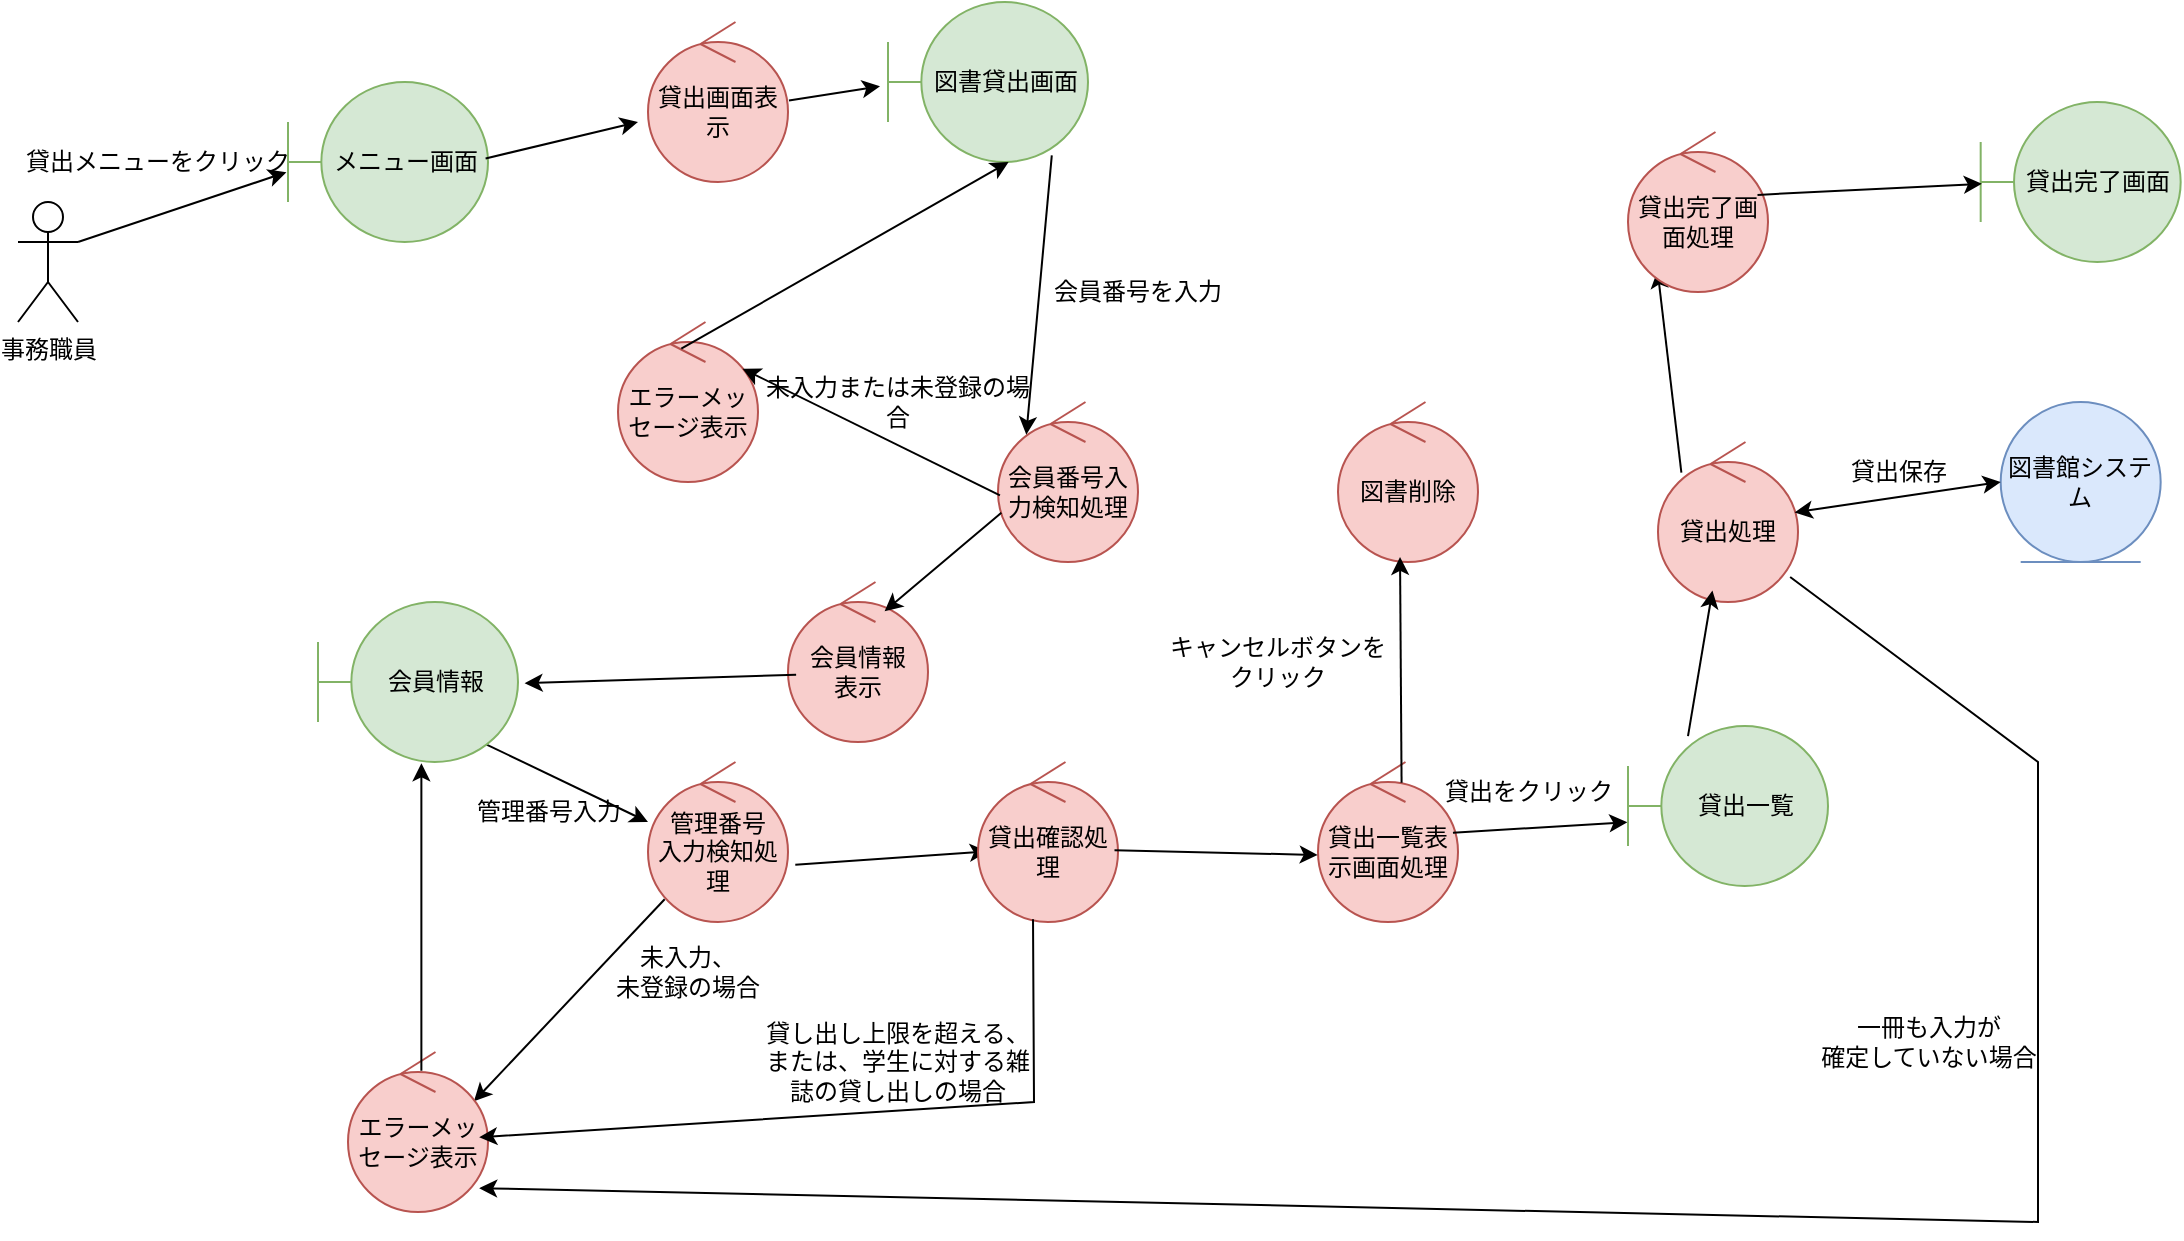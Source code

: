 <mxfile version="28.2.5">
  <diagram id="UHtucTDHYm3F1TIR0g_-" name="ページ1">
    <mxGraphModel dx="1760" dy="753" grid="1" gridSize="10" guides="1" tooltips="1" connect="1" arrows="1" fold="1" page="1" pageScale="1" pageWidth="827" pageHeight="1169" math="0" shadow="0">
      <root>
        <mxCell id="0" />
        <mxCell id="1" parent="0" />
        <mxCell id="_GXP6gdudcfFLJQqK_C7-2" value="事務職員" style="shape=umlActor;verticalLabelPosition=bottom;verticalAlign=top;html=1;outlineConnect=0;" parent="1" vertex="1">
          <mxGeometry y="160" width="30" height="60" as="geometry" />
        </mxCell>
        <mxCell id="_GXP6gdudcfFLJQqK_C7-3" value="図書貸出画面" style="shape=umlBoundary;whiteSpace=wrap;html=1;fillColor=#d5e8d4;strokeColor=#82b366;" parent="1" vertex="1">
          <mxGeometry x="435" y="60" width="100" height="80" as="geometry" />
        </mxCell>
        <mxCell id="_GXP6gdudcfFLJQqK_C7-4" value="" style="endArrow=classic;html=1;rounded=0;exitX=1;exitY=0.333;exitDx=0;exitDy=0;exitPerimeter=0;entryX=-0.008;entryY=0.564;entryDx=0;entryDy=0;entryPerimeter=0;" parent="1" source="_GXP6gdudcfFLJQqK_C7-2" target="D1ZfE9LnCK1FIDqhUqjE-42" edge="1">
          <mxGeometry width="50" height="50" relative="1" as="geometry">
            <mxPoint x="280" y="440" as="sourcePoint" />
            <mxPoint x="180" y="140" as="targetPoint" />
          </mxGeometry>
        </mxCell>
        <mxCell id="_GXP6gdudcfFLJQqK_C7-5" value="会員番号入力検知処理" style="ellipse;shape=umlControl;whiteSpace=wrap;html=1;fillColor=#f8cecc;strokeColor=#b85450;" parent="1" vertex="1">
          <mxGeometry x="490" y="260" width="70" height="80" as="geometry" />
        </mxCell>
        <mxCell id="_GXP6gdudcfFLJQqK_C7-6" value="" style="endArrow=classic;html=1;rounded=0;exitX=0.819;exitY=0.959;exitDx=0;exitDy=0;exitPerimeter=0;entryX=0.202;entryY=0.204;entryDx=0;entryDy=0;entryPerimeter=0;" parent="1" source="_GXP6gdudcfFLJQqK_C7-3" target="_GXP6gdudcfFLJQqK_C7-5" edge="1">
          <mxGeometry width="50" height="50" relative="1" as="geometry">
            <mxPoint x="280" y="440" as="sourcePoint" />
            <mxPoint x="330" y="390" as="targetPoint" />
          </mxGeometry>
        </mxCell>
        <mxCell id="_GXP6gdudcfFLJQqK_C7-11" value="" style="endArrow=classic;html=1;rounded=0;exitX=0.83;exitY=0.883;exitDx=0;exitDy=0;exitPerimeter=0;entryX=0;entryY=0.375;entryDx=0;entryDy=0;entryPerimeter=0;" parent="1" source="_GXP6gdudcfFLJQqK_C7-15" target="D1ZfE9LnCK1FIDqhUqjE-10" edge="1">
          <mxGeometry width="50" height="50" relative="1" as="geometry">
            <mxPoint x="430" y="420" as="sourcePoint" />
            <mxPoint x="340" y="450" as="targetPoint" />
          </mxGeometry>
        </mxCell>
        <mxCell id="_GXP6gdudcfFLJQqK_C7-13" value="会員情報&lt;div&gt;表示&lt;/div&gt;" style="ellipse;shape=umlControl;whiteSpace=wrap;html=1;fillColor=#f8cecc;strokeColor=#b85450;" parent="1" vertex="1">
          <mxGeometry x="385" y="350" width="70" height="80" as="geometry" />
        </mxCell>
        <mxCell id="_GXP6gdudcfFLJQqK_C7-14" value="" style="endArrow=classic;html=1;rounded=0;exitX=0.024;exitY=0.692;exitDx=0;exitDy=0;exitPerimeter=0;entryX=0.69;entryY=0.183;entryDx=0;entryDy=0;entryPerimeter=0;" parent="1" source="_GXP6gdudcfFLJQqK_C7-5" target="_GXP6gdudcfFLJQqK_C7-13" edge="1">
          <mxGeometry width="50" height="50" relative="1" as="geometry">
            <mxPoint x="335" y="570" as="sourcePoint" />
            <mxPoint x="190" y="623.32" as="targetPoint" />
          </mxGeometry>
        </mxCell>
        <mxCell id="_GXP6gdudcfFLJQqK_C7-15" value="&lt;span style=&quot;background-color: transparent; color: light-dark(rgb(0, 0, 0), rgb(255, 255, 255));&quot;&gt;会員情報&lt;/span&gt;" style="shape=umlBoundary;whiteSpace=wrap;html=1;fillColor=#d5e8d4;strokeColor=#82b366;" parent="1" vertex="1">
          <mxGeometry x="150" y="360" width="100" height="80" as="geometry" />
        </mxCell>
        <mxCell id="_GXP6gdudcfFLJQqK_C7-16" value="" style="endArrow=classic;html=1;rounded=0;entryX=1.033;entryY=0.508;entryDx=0;entryDy=0;entryPerimeter=0;exitX=0.058;exitY=0.579;exitDx=0;exitDy=0;exitPerimeter=0;" parent="1" source="_GXP6gdudcfFLJQqK_C7-13" target="_GXP6gdudcfFLJQqK_C7-15" edge="1">
          <mxGeometry width="50" height="50" relative="1" as="geometry">
            <mxPoint x="230" y="380" as="sourcePoint" />
            <mxPoint x="280" y="330" as="targetPoint" />
          </mxGeometry>
        </mxCell>
        <mxCell id="_GXP6gdudcfFLJQqK_C7-52" value="貸出メニューをクリック" style="text;html=1;align=center;verticalAlign=middle;whiteSpace=wrap;rounded=0;" parent="1" vertex="1">
          <mxGeometry y="125" width="140" height="30" as="geometry" />
        </mxCell>
        <mxCell id="D1ZfE9LnCK1FIDqhUqjE-3" value="エラーメッセージ表示" style="ellipse;shape=umlControl;whiteSpace=wrap;html=1;fillColor=#f8cecc;strokeColor=#b85450;" vertex="1" parent="1">
          <mxGeometry x="300" y="220" width="70" height="80" as="geometry" />
        </mxCell>
        <mxCell id="D1ZfE9LnCK1FIDqhUqjE-6" value="" style="endArrow=classic;html=1;rounded=0;exitX=0.014;exitY=0.583;exitDx=0;exitDy=0;exitPerimeter=0;entryX=0.89;entryY=0.292;entryDx=0;entryDy=0;entryPerimeter=0;" edge="1" target="D1ZfE9LnCK1FIDqhUqjE-3" parent="1" source="_GXP6gdudcfFLJQqK_C7-5">
          <mxGeometry width="50" height="50" relative="1" as="geometry">
            <mxPoint x="412" y="169.64" as="sourcePoint" />
            <mxPoint x="120" y="567.96" as="targetPoint" />
          </mxGeometry>
        </mxCell>
        <mxCell id="D1ZfE9LnCK1FIDqhUqjE-7" value="" style="endArrow=classic;html=1;rounded=0;entryX=0.603;entryY=1;entryDx=0;entryDy=0;entryPerimeter=0;exitX=0.452;exitY=0.167;exitDx=0;exitDy=0;exitPerimeter=0;" edge="1" parent="1" source="D1ZfE9LnCK1FIDqhUqjE-3" target="_GXP6gdudcfFLJQqK_C7-3">
          <mxGeometry width="50" height="50" relative="1" as="geometry">
            <mxPoint x="219.2" y="299.64" as="sourcePoint" />
            <mxPoint x="140.2" y="333.64" as="targetPoint" />
          </mxGeometry>
        </mxCell>
        <mxCell id="D1ZfE9LnCK1FIDqhUqjE-9" value="未入力または未登録の場合" style="text;html=1;align=center;verticalAlign=middle;whiteSpace=wrap;rounded=0;" vertex="1" parent="1">
          <mxGeometry x="370" y="245" width="140" height="30" as="geometry" />
        </mxCell>
        <mxCell id="D1ZfE9LnCK1FIDqhUqjE-10" value="管理番号&lt;div&gt;入力検知処理&lt;/div&gt;" style="ellipse;shape=umlControl;whiteSpace=wrap;html=1;fillColor=#f8cecc;strokeColor=#b85450;" vertex="1" parent="1">
          <mxGeometry x="315" y="440" width="70" height="80" as="geometry" />
        </mxCell>
        <mxCell id="D1ZfE9LnCK1FIDqhUqjE-11" value="" style="endArrow=classic;html=1;rounded=0;exitX=1.052;exitY=0.642;exitDx=0;exitDy=0;exitPerimeter=0;entryX=0.07;entryY=0.559;entryDx=0;entryDy=0;entryPerimeter=0;" edge="1" target="D1ZfE9LnCK1FIDqhUqjE-12" parent="1" source="D1ZfE9LnCK1FIDqhUqjE-10">
          <mxGeometry width="50" height="50" relative="1" as="geometry">
            <mxPoint x="403" y="451" as="sourcePoint" />
            <mxPoint x="430" y="460" as="targetPoint" />
          </mxGeometry>
        </mxCell>
        <mxCell id="D1ZfE9LnCK1FIDqhUqjE-12" value="貸出確認処理" style="ellipse;shape=umlControl;whiteSpace=wrap;html=1;fillColor=#f8cecc;strokeColor=#b85450;" vertex="1" parent="1">
          <mxGeometry x="480" y="440" width="70" height="80" as="geometry" />
        </mxCell>
        <mxCell id="D1ZfE9LnCK1FIDqhUqjE-14" value="" style="endArrow=classic;html=1;rounded=0;exitX=0.119;exitY=0.858;exitDx=0;exitDy=0;exitPerimeter=0;entryX=0.9;entryY=0.308;entryDx=0;entryDy=0;entryPerimeter=0;" edge="1" parent="1" source="D1ZfE9LnCK1FIDqhUqjE-10" target="D1ZfE9LnCK1FIDqhUqjE-15">
          <mxGeometry width="50" height="50" relative="1" as="geometry">
            <mxPoint x="298.7" y="519.64" as="sourcePoint" />
            <mxPoint x="280" y="550" as="targetPoint" />
          </mxGeometry>
        </mxCell>
        <mxCell id="D1ZfE9LnCK1FIDqhUqjE-15" value="エラーメッセージ表示" style="ellipse;shape=umlControl;whiteSpace=wrap;html=1;fillColor=#f8cecc;strokeColor=#b85450;" vertex="1" parent="1">
          <mxGeometry x="165" y="585" width="70" height="80" as="geometry" />
        </mxCell>
        <mxCell id="D1ZfE9LnCK1FIDqhUqjE-16" value="未入力、&lt;div&gt;未登録の場合&lt;/div&gt;" style="text;html=1;align=center;verticalAlign=middle;whiteSpace=wrap;rounded=0;" vertex="1" parent="1">
          <mxGeometry x="265" y="530" width="140" height="30" as="geometry" />
        </mxCell>
        <mxCell id="D1ZfE9LnCK1FIDqhUqjE-17" value="" style="endArrow=classic;html=1;rounded=0;entryX=0.517;entryY=1.008;entryDx=0;entryDy=0;entryPerimeter=0;exitX=0.524;exitY=0.117;exitDx=0;exitDy=0;exitPerimeter=0;" edge="1" parent="1" source="D1ZfE9LnCK1FIDqhUqjE-15" target="_GXP6gdudcfFLJQqK_C7-15">
          <mxGeometry width="50" height="50" relative="1" as="geometry">
            <mxPoint x="188.7" y="468" as="sourcePoint" />
            <mxPoint x="109.7" y="512" as="targetPoint" />
          </mxGeometry>
        </mxCell>
        <mxCell id="D1ZfE9LnCK1FIDqhUqjE-35" value="図書削除" style="ellipse;shape=umlControl;whiteSpace=wrap;html=1;fillColor=#f8cecc;strokeColor=#b85450;" vertex="1" parent="1">
          <mxGeometry x="660" y="260" width="70" height="80" as="geometry" />
        </mxCell>
        <mxCell id="D1ZfE9LnCK1FIDqhUqjE-39" value="キャンセルボタンを&lt;div&gt;クリック&lt;/div&gt;" style="text;html=1;align=center;verticalAlign=middle;whiteSpace=wrap;rounded=0;" vertex="1" parent="1">
          <mxGeometry x="560" y="375" width="140" height="30" as="geometry" />
        </mxCell>
        <mxCell id="D1ZfE9LnCK1FIDqhUqjE-42" value="メニュー画面" style="shape=umlBoundary;whiteSpace=wrap;html=1;fillColor=#d5e8d4;strokeColor=#82b366;" vertex="1" parent="1">
          <mxGeometry x="135" y="100" width="100" height="80" as="geometry" />
        </mxCell>
        <mxCell id="D1ZfE9LnCK1FIDqhUqjE-43" value="" style="endArrow=classic;html=1;rounded=0;exitX=1.007;exitY=0.49;exitDx=0;exitDy=0;exitPerimeter=0;entryX=-0.04;entryY=0.527;entryDx=0;entryDy=0;entryPerimeter=0;" edge="1" parent="1" source="D1ZfE9LnCK1FIDqhUqjE-44" target="_GXP6gdudcfFLJQqK_C7-3">
          <mxGeometry width="50" height="50" relative="1" as="geometry">
            <mxPoint x="140" y="315" as="sourcePoint" />
            <mxPoint x="259" y="270" as="targetPoint" />
          </mxGeometry>
        </mxCell>
        <mxCell id="D1ZfE9LnCK1FIDqhUqjE-44" value="貸出画面表示" style="ellipse;shape=umlControl;whiteSpace=wrap;html=1;fillColor=#f8cecc;strokeColor=#b85450;" vertex="1" parent="1">
          <mxGeometry x="315" y="70" width="70" height="80" as="geometry" />
        </mxCell>
        <mxCell id="D1ZfE9LnCK1FIDqhUqjE-45" value="" style="endArrow=classic;html=1;rounded=0;exitX=0.988;exitY=0.478;exitDx=0;exitDy=0;exitPerimeter=0;" edge="1" parent="1" source="D1ZfE9LnCK1FIDqhUqjE-42">
          <mxGeometry width="50" height="50" relative="1" as="geometry">
            <mxPoint x="270" y="217" as="sourcePoint" />
            <mxPoint x="310" y="120" as="targetPoint" />
          </mxGeometry>
        </mxCell>
        <mxCell id="D1ZfE9LnCK1FIDqhUqjE-46" value="会員番号を入力" style="text;html=1;align=center;verticalAlign=middle;whiteSpace=wrap;rounded=0;" vertex="1" parent="1">
          <mxGeometry x="490" y="190" width="140" height="30" as="geometry" />
        </mxCell>
        <mxCell id="D1ZfE9LnCK1FIDqhUqjE-47" value="管理番号入力" style="text;html=1;align=center;verticalAlign=middle;resizable=0;points=[];autosize=1;strokeColor=none;fillColor=none;" vertex="1" parent="1">
          <mxGeometry x="215" y="450" width="100" height="30" as="geometry" />
        </mxCell>
        <mxCell id="D1ZfE9LnCK1FIDqhUqjE-50" style="edgeStyle=orthogonalEdgeStyle;rounded=0;orthogonalLoop=1;jettySize=auto;html=1;exitX=0.5;exitY=1;exitDx=0;exitDy=0;" edge="1" parent="1" source="D1ZfE9LnCK1FIDqhUqjE-16" target="D1ZfE9LnCK1FIDqhUqjE-16">
          <mxGeometry relative="1" as="geometry" />
        </mxCell>
        <mxCell id="D1ZfE9LnCK1FIDqhUqjE-51" value="" style="endArrow=classic;html=1;rounded=0;exitX=0.393;exitY=0.983;exitDx=0;exitDy=0;exitPerimeter=0;entryX=0.937;entryY=0.533;entryDx=0;entryDy=0;entryPerimeter=0;" edge="1" parent="1" source="D1ZfE9LnCK1FIDqhUqjE-12" target="D1ZfE9LnCK1FIDqhUqjE-15">
          <mxGeometry width="50" height="50" relative="1" as="geometry">
            <mxPoint x="575" y="700" as="sourcePoint" />
            <mxPoint x="480" y="801" as="targetPoint" />
            <Array as="points">
              <mxPoint x="508" y="610" />
            </Array>
          </mxGeometry>
        </mxCell>
        <mxCell id="D1ZfE9LnCK1FIDqhUqjE-52" value="貸し出し上限を超える、または、学生に対する雑誌の貸し出しの場合" style="text;html=1;align=center;verticalAlign=middle;whiteSpace=wrap;rounded=0;" vertex="1" parent="1">
          <mxGeometry x="370" y="575" width="140" height="30" as="geometry" />
        </mxCell>
        <mxCell id="D1ZfE9LnCK1FIDqhUqjE-54" value="貸出一覧表示画面処理" style="ellipse;shape=umlControl;whiteSpace=wrap;html=1;fillColor=#f8cecc;strokeColor=#b85450;" vertex="1" parent="1">
          <mxGeometry x="650" y="440" width="70" height="80" as="geometry" />
        </mxCell>
        <mxCell id="D1ZfE9LnCK1FIDqhUqjE-55" value="" style="endArrow=classic;html=1;rounded=0;exitX=0.975;exitY=0.552;exitDx=0;exitDy=0;exitPerimeter=0;entryX=-0.002;entryY=0.581;entryDx=0;entryDy=0;entryPerimeter=0;" edge="1" parent="1" source="D1ZfE9LnCK1FIDqhUqjE-12" target="D1ZfE9LnCK1FIDqhUqjE-54">
          <mxGeometry width="50" height="50" relative="1" as="geometry">
            <mxPoint x="775" y="590" as="sourcePoint" />
            <mxPoint x="660" y="756" as="targetPoint" />
          </mxGeometry>
        </mxCell>
        <mxCell id="D1ZfE9LnCK1FIDqhUqjE-56" value="" style="endArrow=classic;html=1;rounded=0;exitX=0.597;exitY=0.13;exitDx=0;exitDy=0;exitPerimeter=0;entryX=0.443;entryY=0.968;entryDx=0;entryDy=0;entryPerimeter=0;" edge="1" parent="1" source="D1ZfE9LnCK1FIDqhUqjE-54" target="D1ZfE9LnCK1FIDqhUqjE-35">
          <mxGeometry width="50" height="50" relative="1" as="geometry">
            <mxPoint x="952.98" y="430" as="sourcePoint" />
            <mxPoint x="690" y="350" as="targetPoint" />
          </mxGeometry>
        </mxCell>
        <mxCell id="D1ZfE9LnCK1FIDqhUqjE-57" value="" style="endArrow=classic;html=1;rounded=0;exitX=0.964;exitY=0.442;exitDx=0;exitDy=0;exitPerimeter=0;entryX=-0.003;entryY=0.601;entryDx=0;entryDy=0;entryPerimeter=0;" edge="1" parent="1" source="D1ZfE9LnCK1FIDqhUqjE-54" target="D1ZfE9LnCK1FIDqhUqjE-58">
          <mxGeometry width="50" height="50" relative="1" as="geometry">
            <mxPoint x="851" y="563" as="sourcePoint" />
            <mxPoint x="820" y="610" as="targetPoint" />
          </mxGeometry>
        </mxCell>
        <mxCell id="D1ZfE9LnCK1FIDqhUqjE-58" value="貸出一覧" style="shape=umlBoundary;whiteSpace=wrap;html=1;fillColor=#d5e8d4;strokeColor=#82b366;" vertex="1" parent="1">
          <mxGeometry x="805" y="422" width="100" height="80" as="geometry" />
        </mxCell>
        <mxCell id="D1ZfE9LnCK1FIDqhUqjE-59" value="貸出をクリック" style="text;html=1;align=center;verticalAlign=middle;resizable=0;points=[];autosize=1;strokeColor=none;fillColor=none;" vertex="1" parent="1">
          <mxGeometry x="700" y="440" width="110" height="30" as="geometry" />
        </mxCell>
        <mxCell id="D1ZfE9LnCK1FIDqhUqjE-60" value="貸出処理" style="ellipse;shape=umlControl;whiteSpace=wrap;html=1;fillColor=#f8cecc;strokeColor=#b85450;" vertex="1" parent="1">
          <mxGeometry x="820" y="280" width="70" height="80" as="geometry" />
        </mxCell>
        <mxCell id="D1ZfE9LnCK1FIDqhUqjE-61" value="" style="endArrow=classic;html=1;rounded=0;entryX=0.389;entryY=0.928;entryDx=0;entryDy=0;exitX=0.3;exitY=0.063;exitDx=0;exitDy=0;exitPerimeter=0;entryPerimeter=0;" edge="1" parent="1" source="D1ZfE9LnCK1FIDqhUqjE-58" target="D1ZfE9LnCK1FIDqhUqjE-60">
          <mxGeometry width="50" height="50" relative="1" as="geometry">
            <mxPoint x="820" y="570" as="sourcePoint" />
            <mxPoint x="888" y="600" as="targetPoint" />
          </mxGeometry>
        </mxCell>
        <mxCell id="D1ZfE9LnCK1FIDqhUqjE-62" value="図書館システム" style="ellipse;shape=umlEntity;whiteSpace=wrap;html=1;fillColor=#dae8fc;strokeColor=#6c8ebf;" vertex="1" parent="1">
          <mxGeometry x="991.34" y="260" width="80" height="80" as="geometry" />
        </mxCell>
        <mxCell id="D1ZfE9LnCK1FIDqhUqjE-64" value="" style="endArrow=classic;startArrow=classic;html=1;rounded=0;exitX=0.976;exitY=0.44;exitDx=0;exitDy=0;exitPerimeter=0;entryX=0;entryY=0.5;entryDx=0;entryDy=0;" edge="1" parent="1" source="D1ZfE9LnCK1FIDqhUqjE-60" target="D1ZfE9LnCK1FIDqhUqjE-62">
          <mxGeometry width="50" height="50" relative="1" as="geometry">
            <mxPoint x="1160" y="430" as="sourcePoint" />
            <mxPoint x="1210" y="380" as="targetPoint" />
          </mxGeometry>
        </mxCell>
        <mxCell id="D1ZfE9LnCK1FIDqhUqjE-65" value="" style="endArrow=classic;html=1;rounded=0;entryX=0.211;entryY=0.865;entryDx=0;entryDy=0;exitX=0.167;exitY=0.192;exitDx=0;exitDy=0;exitPerimeter=0;entryPerimeter=0;" edge="1" parent="1" source="D1ZfE9LnCK1FIDqhUqjE-60" target="D1ZfE9LnCK1FIDqhUqjE-66">
          <mxGeometry width="50" height="50" relative="1" as="geometry">
            <mxPoint x="930" y="297" as="sourcePoint" />
            <mxPoint x="910" y="230" as="targetPoint" />
          </mxGeometry>
        </mxCell>
        <mxCell id="D1ZfE9LnCK1FIDqhUqjE-66" value="貸出完了画面処理" style="ellipse;shape=umlControl;whiteSpace=wrap;html=1;fillColor=#f8cecc;strokeColor=#b85450;" vertex="1" parent="1">
          <mxGeometry x="805" y="125" width="70" height="80" as="geometry" />
        </mxCell>
        <mxCell id="D1ZfE9LnCK1FIDqhUqjE-67" value="貸出完了画面" style="shape=umlBoundary;whiteSpace=wrap;html=1;fillColor=#d5e8d4;strokeColor=#82b366;" vertex="1" parent="1">
          <mxGeometry x="981.34" y="110" width="100" height="80" as="geometry" />
        </mxCell>
        <mxCell id="D1ZfE9LnCK1FIDqhUqjE-68" value="" style="endArrow=classic;html=1;rounded=0;exitX=0.925;exitY=0.393;exitDx=0;exitDy=0;exitPerimeter=0;entryX=0.006;entryY=0.511;entryDx=0;entryDy=0;entryPerimeter=0;" edge="1" parent="1" source="D1ZfE9LnCK1FIDqhUqjE-66" target="D1ZfE9LnCK1FIDqhUqjE-67">
          <mxGeometry width="50" height="50" relative="1" as="geometry">
            <mxPoint x="1212.64" y="130" as="sourcePoint" />
            <mxPoint x="1030" y="252.64" as="targetPoint" />
          </mxGeometry>
        </mxCell>
        <mxCell id="D1ZfE9LnCK1FIDqhUqjE-70" value="" style="endArrow=classic;html=1;rounded=0;exitX=0.944;exitY=0.844;exitDx=0;exitDy=0;exitPerimeter=0;entryX=0.937;entryY=0.851;entryDx=0;entryDy=0;entryPerimeter=0;" edge="1" parent="1" source="D1ZfE9LnCK1FIDqhUqjE-60" target="D1ZfE9LnCK1FIDqhUqjE-15">
          <mxGeometry width="50" height="50" relative="1" as="geometry">
            <mxPoint x="780" y="723" as="sourcePoint" />
            <mxPoint x="800" y="670" as="targetPoint" />
            <Array as="points">
              <mxPoint x="1010" y="440" />
              <mxPoint x="1010" y="670" />
            </Array>
          </mxGeometry>
        </mxCell>
        <mxCell id="D1ZfE9LnCK1FIDqhUqjE-71" value="一冊も入力が&lt;div&gt;確定していない場合&lt;/div&gt;" style="text;html=1;align=center;verticalAlign=middle;resizable=0;points=[];autosize=1;strokeColor=none;fillColor=none;" vertex="1" parent="1">
          <mxGeometry x="890" y="560" width="130" height="40" as="geometry" />
        </mxCell>
        <mxCell id="D1ZfE9LnCK1FIDqhUqjE-72" value="貸出保存" style="text;html=1;align=center;verticalAlign=middle;resizable=0;points=[];autosize=1;strokeColor=none;fillColor=none;" vertex="1" parent="1">
          <mxGeometry x="905" y="280" width="70" height="30" as="geometry" />
        </mxCell>
      </root>
    </mxGraphModel>
  </diagram>
</mxfile>
